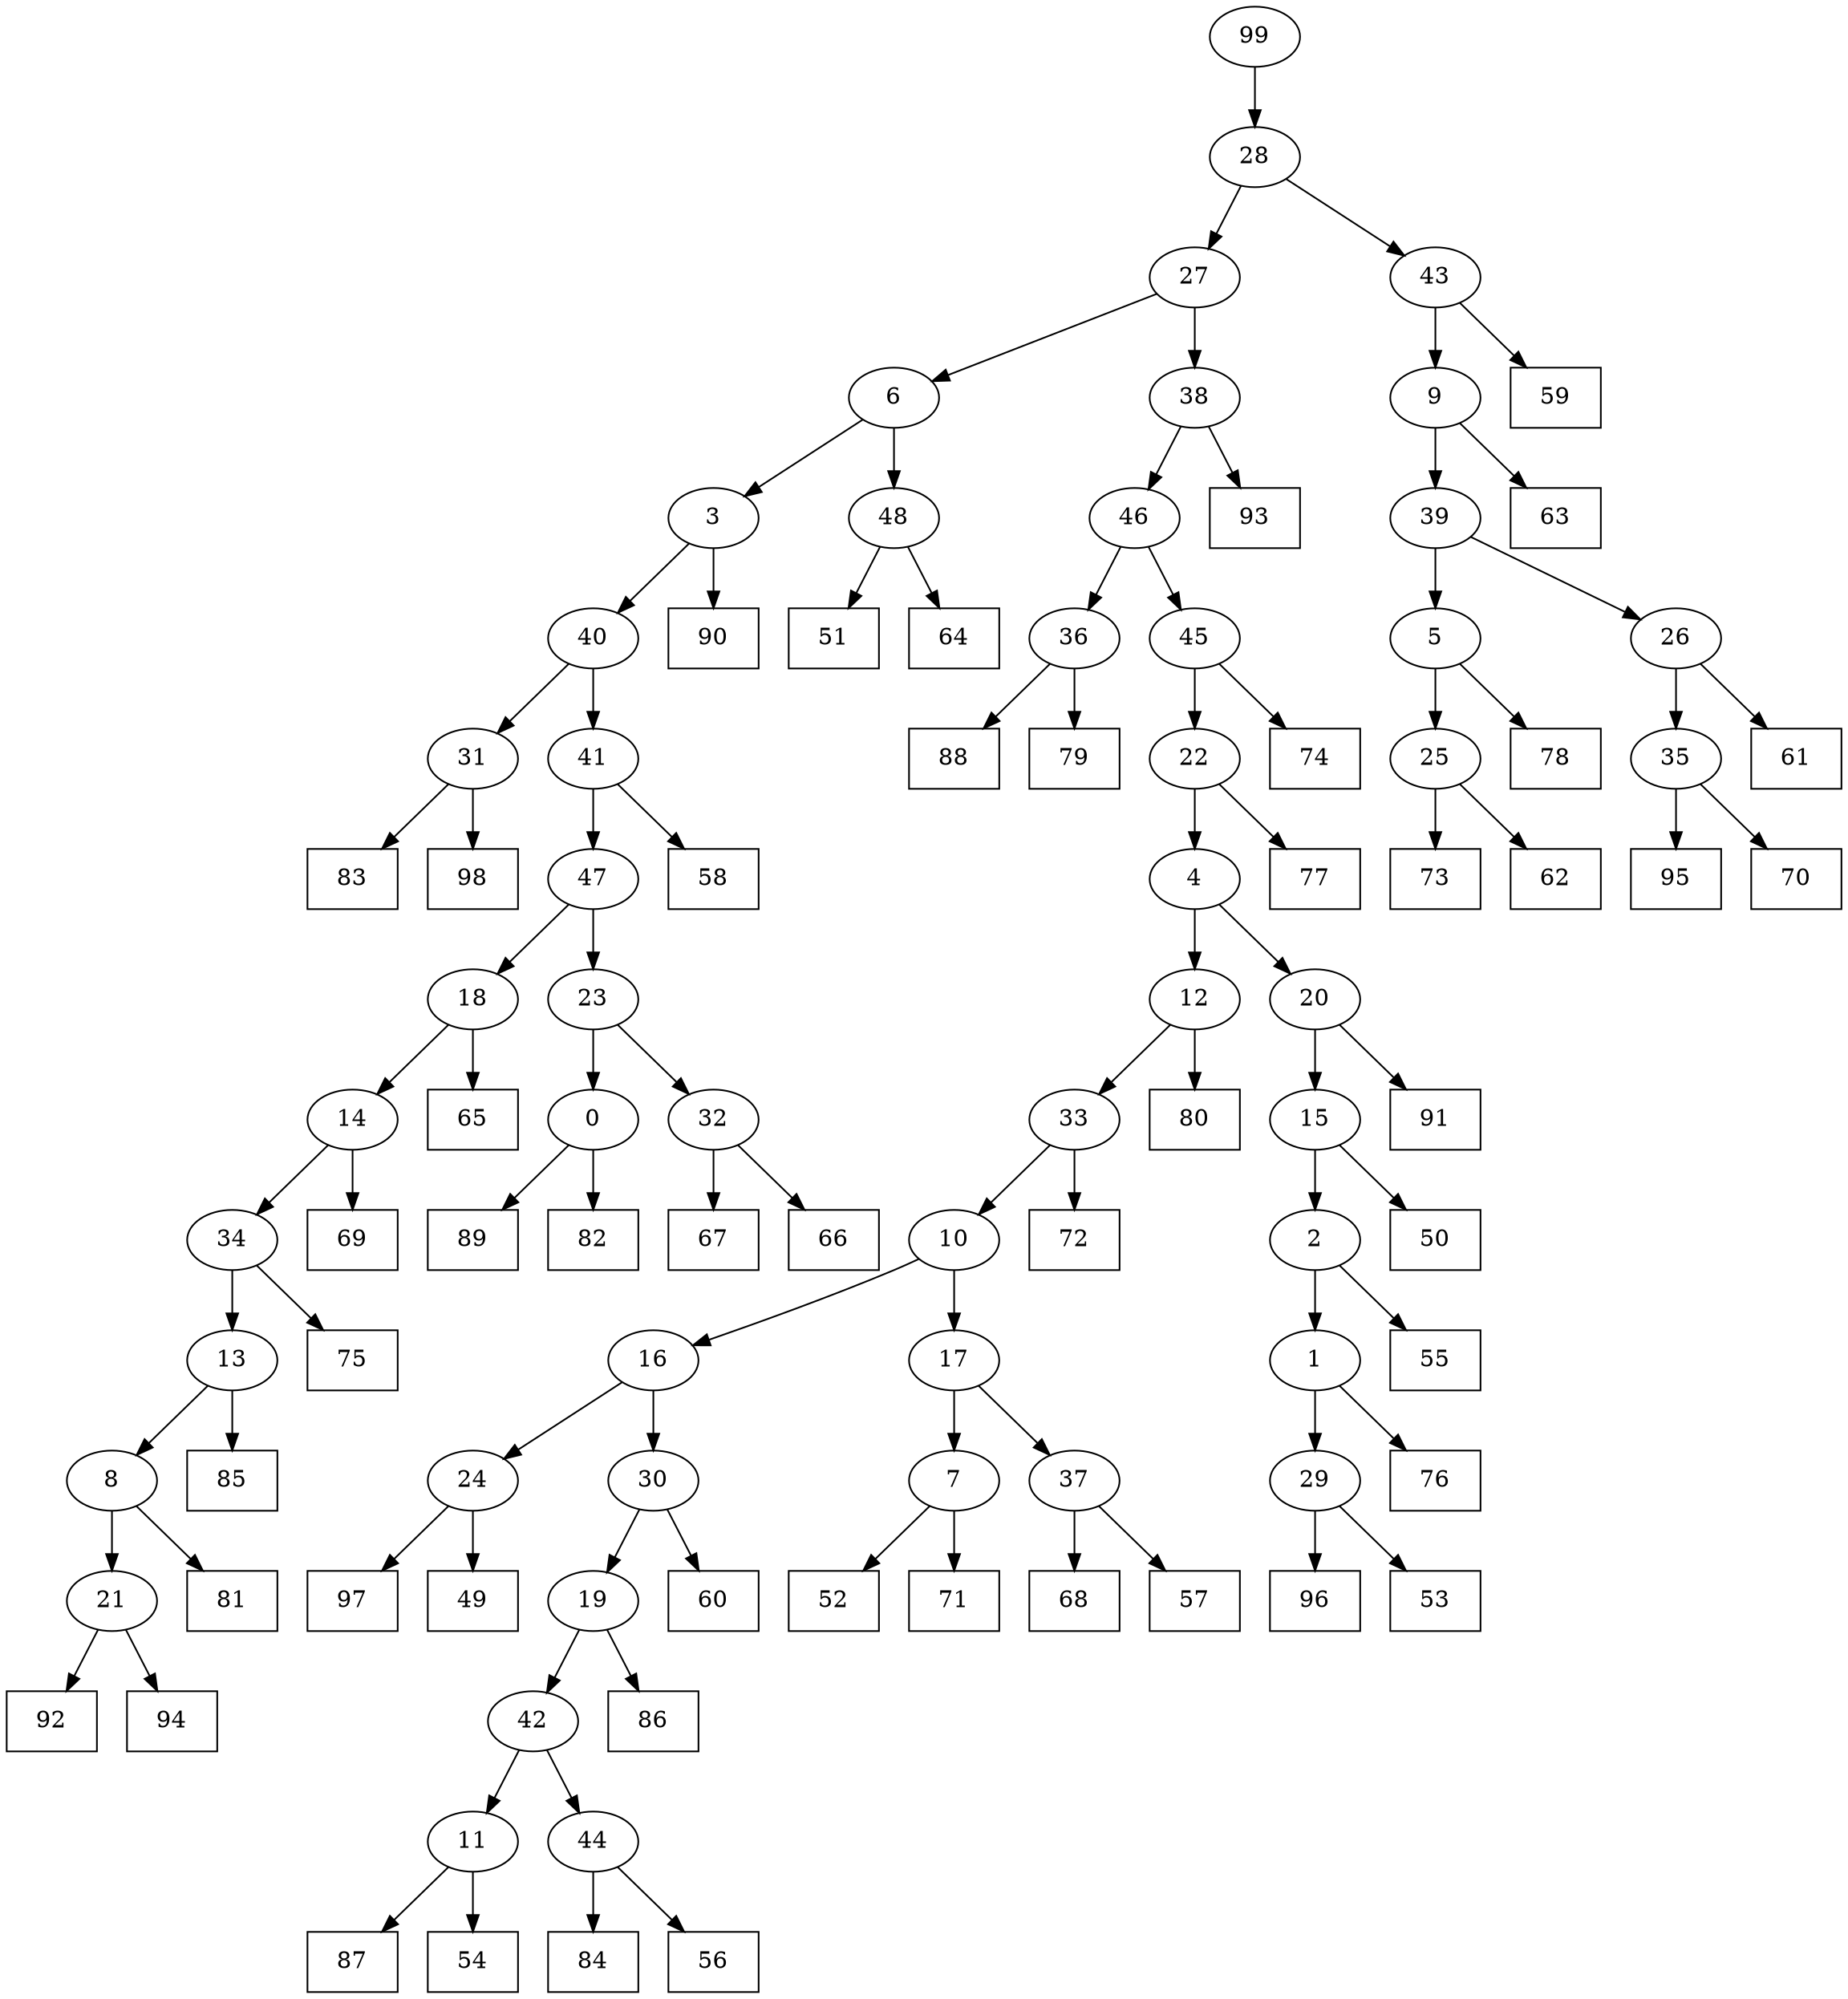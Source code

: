 digraph G {
0[label="0"];
1[label="1"];
2[label="2"];
3[label="3"];
4[label="4"];
5[label="5"];
6[label="6"];
7[label="7"];
8[label="8"];
9[label="9"];
10[label="10"];
11[label="11"];
12[label="12"];
13[label="13"];
14[label="14"];
15[label="15"];
16[label="16"];
17[label="17"];
18[label="18"];
19[label="19"];
20[label="20"];
21[label="21"];
22[label="22"];
23[label="23"];
24[label="24"];
25[label="25"];
26[label="26"];
27[label="27"];
28[label="28"];
29[label="29"];
30[label="30"];
31[label="31"];
32[label="32"];
33[label="33"];
34[label="34"];
35[label="35"];
36[label="36"];
37[label="37"];
38[label="38"];
39[label="39"];
40[label="40"];
41[label="41"];
42[label="42"];
43[label="43"];
44[label="44"];
45[label="45"];
46[label="46"];
47[label="47"];
48[label="48"];
49[shape=box,label="67"];
50[shape=box,label="60"];
51[shape=box,label="77"];
52[shape=box,label="58"];
53[shape=box,label="59"];
54[shape=box,label="66"];
55[shape=box,label="84"];
56[shape=box,label="96"];
57[shape=box,label="76"];
58[shape=box,label="72"];
59[shape=box,label="73"];
60[shape=box,label="65"];
61[shape=box,label="56"];
62[shape=box,label="50"];
63[shape=box,label="55"];
64[shape=box,label="87"];
65[shape=box,label="68"];
66[shape=box,label="91"];
67[shape=box,label="57"];
68[shape=box,label="74"];
69[shape=box,label="92"];
70[shape=box,label="52"];
71[shape=box,label="86"];
72[shape=box,label="95"];
73[shape=box,label="83"];
74[shape=box,label="51"];
75[shape=box,label="88"];
76[shape=box,label="79"];
77[shape=box,label="69"];
78[shape=box,label="98"];
79[shape=box,label="53"];
80[shape=box,label="97"];
81[shape=box,label="49"];
82[shape=box,label="75"];
83[shape=box,label="63"];
84[shape=box,label="93"];
85[shape=box,label="62"];
86[shape=box,label="64"];
87[shape=box,label="89"];
88[shape=box,label="70"];
89[shape=box,label="94"];
90[shape=box,label="82"];
91[shape=box,label="81"];
92[shape=box,label="90"];
93[shape=box,label="61"];
94[shape=box,label="85"];
95[shape=box,label="54"];
96[shape=box,label="78"];
97[shape=box,label="80"];
98[shape=box,label="71"];
99[label="99"];
2->63 ;
48->86 ;
19->71 ;
5->96 ;
37->65 ;
99->28 ;
25->85 ;
11->64 ;
27->38 ;
32->54 ;
22->4 ;
36->75 ;
12->97 ;
46->36 ;
5->25 ;
3->92 ;
20->66 ;
29->56 ;
44->61 ;
22->51 ;
25->59 ;
34->82 ;
31->73 ;
40->31 ;
38->46 ;
18->60 ;
41->52 ;
21->69 ;
31->78 ;
43->53 ;
11->95 ;
16->30 ;
30->50 ;
26->93 ;
10->17 ;
36->76 ;
33->58 ;
7->70 ;
45->68 ;
6->3 ;
6->48 ;
47->23 ;
7->98 ;
47->18 ;
0->87 ;
44->55 ;
15->2 ;
43->9 ;
17->37 ;
37->67 ;
33->10 ;
2->1 ;
1->57 ;
41->47 ;
30->19 ;
38->84 ;
14->34 ;
17->7 ;
3->40 ;
40->41 ;
24->80 ;
27->6 ;
34->13 ;
21->89 ;
24->81 ;
13->94 ;
10->16 ;
16->24 ;
14->77 ;
13->8 ;
23->0 ;
0->90 ;
9->83 ;
4->12 ;
12->33 ;
42->44 ;
39->5 ;
28->43 ;
35->88 ;
8->91 ;
9->39 ;
39->26 ;
48->74 ;
46->45 ;
45->22 ;
18->14 ;
23->32 ;
32->49 ;
8->21 ;
20->15 ;
15->62 ;
28->27 ;
35->72 ;
26->35 ;
19->42 ;
42->11 ;
4->20 ;
1->29 ;
29->79 ;
}
